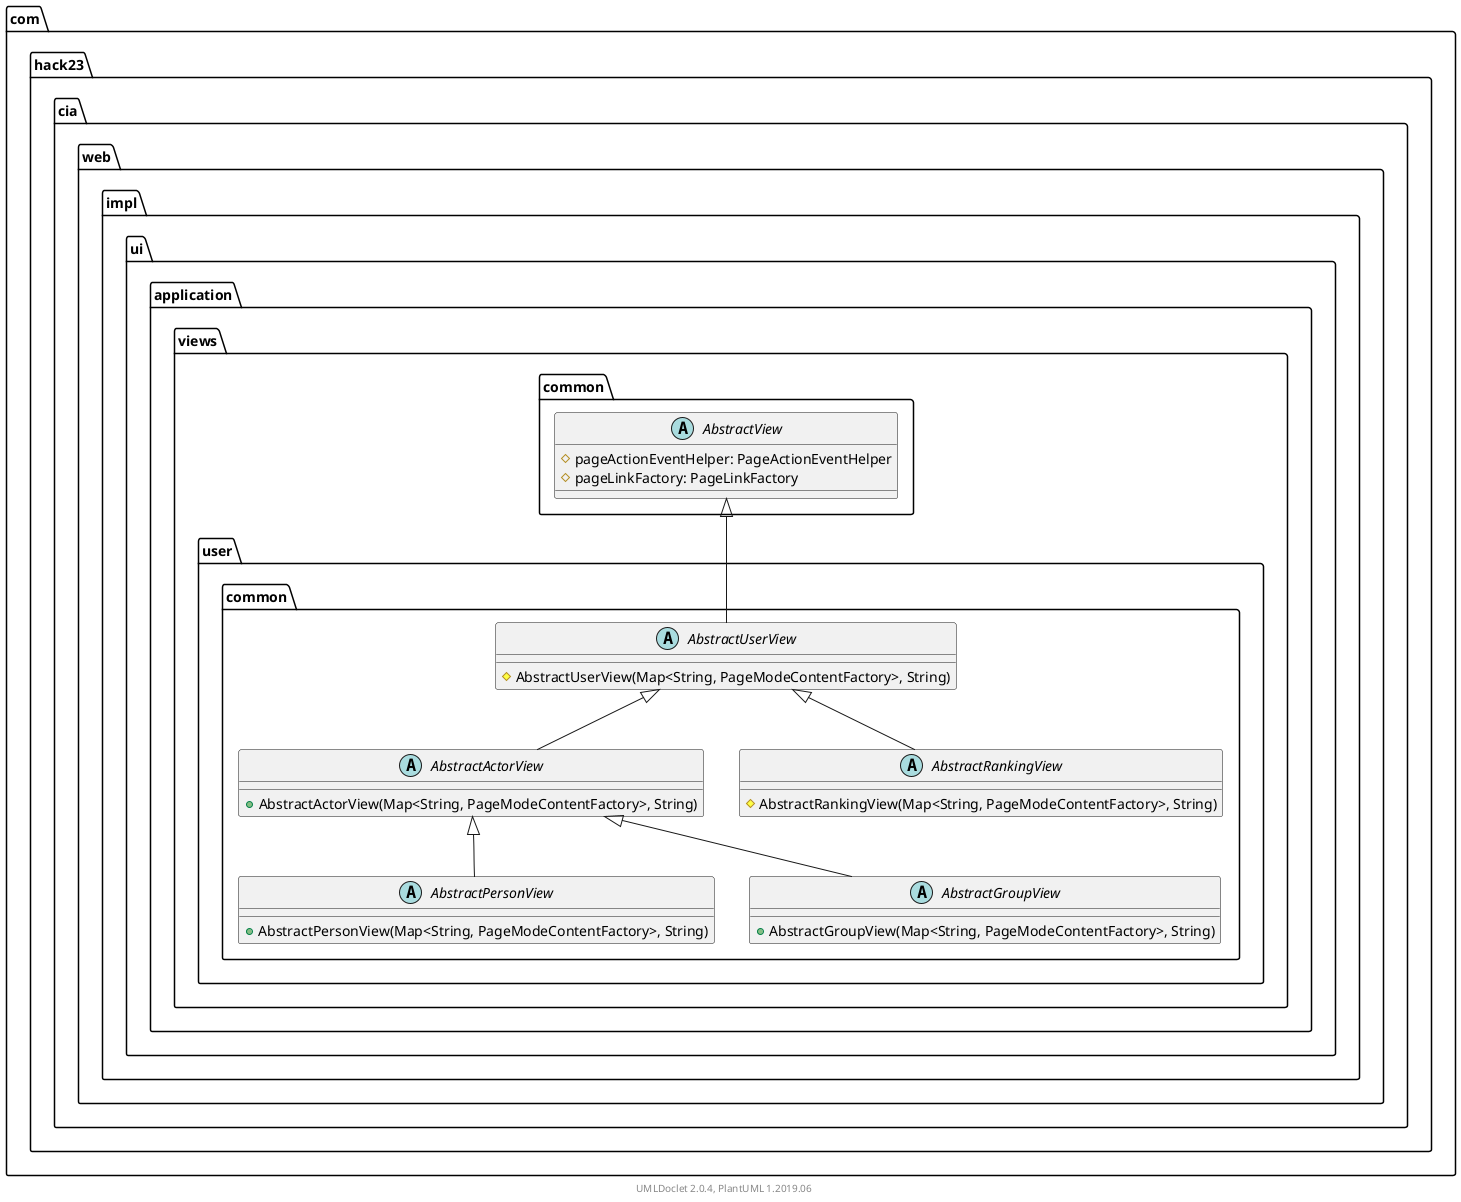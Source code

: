 @startuml
    namespace com.hack23.cia.web.impl.ui.application.views.user.common {

        abstract class AbstractActorView [[AbstractActorView.html]] {
            +AbstractActorView(Map<String, PageModeContentFactory>, String)
        }

        abstract class AbstractUserView [[AbstractUserView.html]] {
            #AbstractUserView(Map<String, PageModeContentFactory>, String)
        }

        abstract class AbstractPersonView [[AbstractPersonView.html]] {
            +AbstractPersonView(Map<String, PageModeContentFactory>, String)
        }

        abstract class AbstractGroupView [[AbstractGroupView.html]] {
            +AbstractGroupView(Map<String, PageModeContentFactory>, String)
        }

        abstract class AbstractRankingView [[AbstractRankingView.html]] {
            #AbstractRankingView(Map<String, PageModeContentFactory>, String)
        }

        AbstractUserView <|-- AbstractActorView
        com.hack23.cia.web.impl.ui.application.views.common.AbstractView <|-- AbstractUserView
        AbstractActorView <|-- AbstractPersonView
        AbstractActorView <|-- AbstractGroupView
        AbstractUserView <|-- AbstractRankingView
    }

    namespace com.hack23.cia.web.impl.ui.application.views.common {
        abstract class AbstractView [[../../common/AbstractView.html]] {
            #pageActionEventHelper: PageActionEventHelper
            #pageLinkFactory: PageLinkFactory
        }
    }

    center footer UMLDoclet 2.0.4, PlantUML 1.2019.06
@enduml
